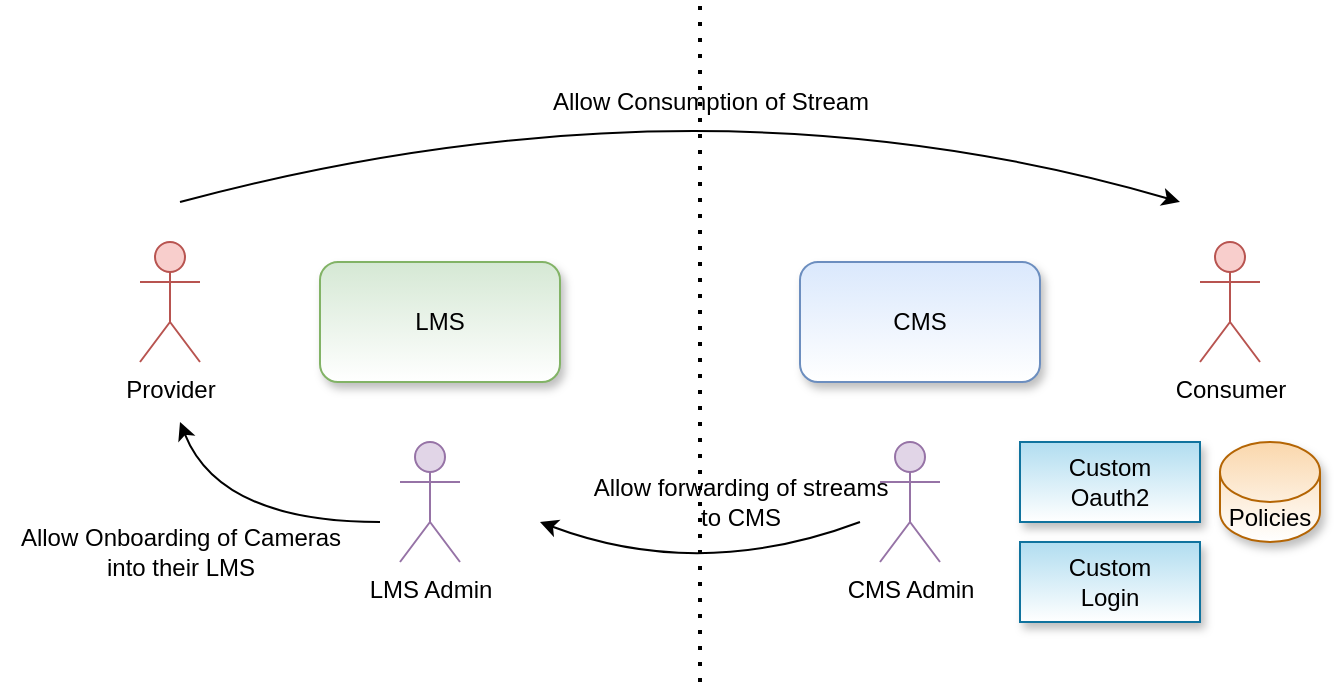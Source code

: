 <mxfile version="14.6.13" type="device"><diagram id="rVYTuPw6jRszwqZaabFl" name="Page-1"><mxGraphModel dx="959" dy="1669" grid="1" gridSize="10" guides="1" tooltips="1" connect="1" arrows="1" fold="1" page="1" pageScale="1" pageWidth="850" pageHeight="1100" math="0" shadow="0"><root><mxCell id="0"/><mxCell id="1" parent="0"/><mxCell id="wCGA9M5VzyqX6xksUyg0-5" value="" style="group" vertex="1" connectable="0" parent="1"><mxGeometry x="40" width="660" height="340" as="geometry"/></mxCell><mxCell id="uE4otfXQkv3-OWqEX4D2-15" value="" style="endArrow=none;dashed=1;html=1;dashPattern=1 3;strokeWidth=2;" parent="wCGA9M5VzyqX6xksUyg0-5" edge="1"><mxGeometry width="50" height="50" relative="1" as="geometry"><mxPoint x="350" y="340" as="sourcePoint"/><mxPoint x="350" as="targetPoint"/></mxGeometry></mxCell><mxCell id="uE4otfXQkv3-OWqEX4D2-1" value="Provider" style="shape=umlActor;verticalLabelPosition=bottom;verticalAlign=top;html=1;outlineConnect=0;fillColor=#f8cecc;strokeColor=#b85450;" parent="wCGA9M5VzyqX6xksUyg0-5" vertex="1"><mxGeometry x="70" y="120" width="30" height="60" as="geometry"/></mxCell><mxCell id="uE4otfXQkv3-OWqEX4D2-2" value="LMS" style="rounded=1;whiteSpace=wrap;html=1;fillColor=#d5e8d4;strokeColor=#82b366;gradientColor=#ffffff;shadow=1;" parent="wCGA9M5VzyqX6xksUyg0-5" vertex="1"><mxGeometry x="160" y="130" width="120" height="60" as="geometry"/></mxCell><mxCell id="uE4otfXQkv3-OWqEX4D2-4" value="CMS" style="rounded=1;whiteSpace=wrap;html=1;fillColor=#dae8fc;strokeColor=#6c8ebf;gradientColor=#ffffff;shadow=1;" parent="wCGA9M5VzyqX6xksUyg0-5" vertex="1"><mxGeometry x="400" y="130" width="120" height="60" as="geometry"/></mxCell><mxCell id="uE4otfXQkv3-OWqEX4D2-5" value="LMS Admin" style="shape=umlActor;verticalLabelPosition=bottom;verticalAlign=top;html=1;outlineConnect=0;fillColor=#e1d5e7;strokeColor=#9673a6;" parent="wCGA9M5VzyqX6xksUyg0-5" vertex="1"><mxGeometry x="200" y="220" width="30" height="60" as="geometry"/></mxCell><mxCell id="uE4otfXQkv3-OWqEX4D2-6" value="CMS Admin" style="shape=umlActor;verticalLabelPosition=bottom;verticalAlign=top;html=1;outlineConnect=0;fillColor=#e1d5e7;strokeColor=#9673a6;" parent="wCGA9M5VzyqX6xksUyg0-5" vertex="1"><mxGeometry x="440" y="220" width="30" height="60" as="geometry"/></mxCell><mxCell id="uE4otfXQkv3-OWqEX4D2-7" value="Consumer" style="shape=umlActor;verticalLabelPosition=bottom;verticalAlign=top;html=1;outlineConnect=0;fillColor=#f8cecc;strokeColor=#b85450;" parent="wCGA9M5VzyqX6xksUyg0-5" vertex="1"><mxGeometry x="600" y="120" width="30" height="60" as="geometry"/></mxCell><mxCell id="uE4otfXQkv3-OWqEX4D2-8" value="" style="endArrow=classic;startArrow=none;html=1;curved=1;startFill=0;" parent="wCGA9M5VzyqX6xksUyg0-5" edge="1"><mxGeometry width="50" height="50" relative="1" as="geometry"><mxPoint x="190" y="260" as="sourcePoint"/><mxPoint x="90" y="210" as="targetPoint"/><Array as="points"><mxPoint x="110" y="260"/></Array></mxGeometry></mxCell><mxCell id="uE4otfXQkv3-OWqEX4D2-9" value="" style="endArrow=none;startArrow=classic;html=1;curved=1;endFill=0;" parent="wCGA9M5VzyqX6xksUyg0-5" edge="1"><mxGeometry width="50" height="50" relative="1" as="geometry"><mxPoint x="270" y="260" as="sourcePoint"/><mxPoint x="430" y="260" as="targetPoint"/><Array as="points"><mxPoint x="350" y="290"/></Array></mxGeometry></mxCell><mxCell id="uE4otfXQkv3-OWqEX4D2-10" value="" style="endArrow=classic;startArrow=none;html=1;curved=1;startFill=0;" parent="wCGA9M5VzyqX6xksUyg0-5" edge="1"><mxGeometry width="50" height="50" relative="1" as="geometry"><mxPoint x="90" y="100" as="sourcePoint"/><mxPoint x="590" y="100" as="targetPoint"/><Array as="points"><mxPoint x="350" y="30"/></Array></mxGeometry></mxCell><mxCell id="uE4otfXQkv3-OWqEX4D2-12" value="Allow Onboarding of Cameras&lt;br&gt;into their LMS" style="text;html=1;align=center;verticalAlign=middle;resizable=0;points=[];autosize=1;strokeColor=none;" parent="wCGA9M5VzyqX6xksUyg0-5" vertex="1"><mxGeometry y="260" width="180" height="30" as="geometry"/></mxCell><mxCell id="uE4otfXQkv3-OWqEX4D2-13" value="Allow Consumption of Stream" style="text;html=1;align=center;verticalAlign=middle;resizable=0;points=[];autosize=1;strokeColor=none;" parent="wCGA9M5VzyqX6xksUyg0-5" vertex="1"><mxGeometry x="270" y="40" width="170" height="20" as="geometry"/></mxCell><mxCell id="uE4otfXQkv3-OWqEX4D2-14" value="Allow forwarding of streams&lt;br&gt;to CMS" style="text;html=1;align=center;verticalAlign=middle;resizable=0;points=[];autosize=1;strokeColor=none;" parent="wCGA9M5VzyqX6xksUyg0-5" vertex="1"><mxGeometry x="290" y="235" width="160" height="30" as="geometry"/></mxCell><mxCell id="wCGA9M5VzyqX6xksUyg0-4" value="" style="group" vertex="1" connectable="0" parent="wCGA9M5VzyqX6xksUyg0-5"><mxGeometry x="510" y="220" width="150" height="90" as="geometry"/></mxCell><mxCell id="wCGA9M5VzyqX6xksUyg0-1" value="Policies" style="shape=cylinder3;whiteSpace=wrap;html=1;boundedLbl=1;backgroundOutline=1;size=15;fillColor=#fad7ac;strokeColor=#b46504;gradientColor=#ffffff;shadow=1;" vertex="1" parent="wCGA9M5VzyqX6xksUyg0-4"><mxGeometry x="100" width="50" height="50" as="geometry"/></mxCell><mxCell id="wCGA9M5VzyqX6xksUyg0-2" value="Custom&lt;br&gt;Oauth2" style="rounded=0;whiteSpace=wrap;html=1;fillColor=#b1ddf0;strokeColor=#10739e;gradientColor=#ffffff;shadow=1;" vertex="1" parent="wCGA9M5VzyqX6xksUyg0-4"><mxGeometry width="90" height="40" as="geometry"/></mxCell><mxCell id="wCGA9M5VzyqX6xksUyg0-3" value="Custom&lt;br&gt;Login" style="rounded=0;whiteSpace=wrap;html=1;fillColor=#b1ddf0;strokeColor=#10739e;gradientColor=#ffffff;shadow=1;" vertex="1" parent="wCGA9M5VzyqX6xksUyg0-4"><mxGeometry y="50" width="90" height="40" as="geometry"/></mxCell></root></mxGraphModel></diagram></mxfile>